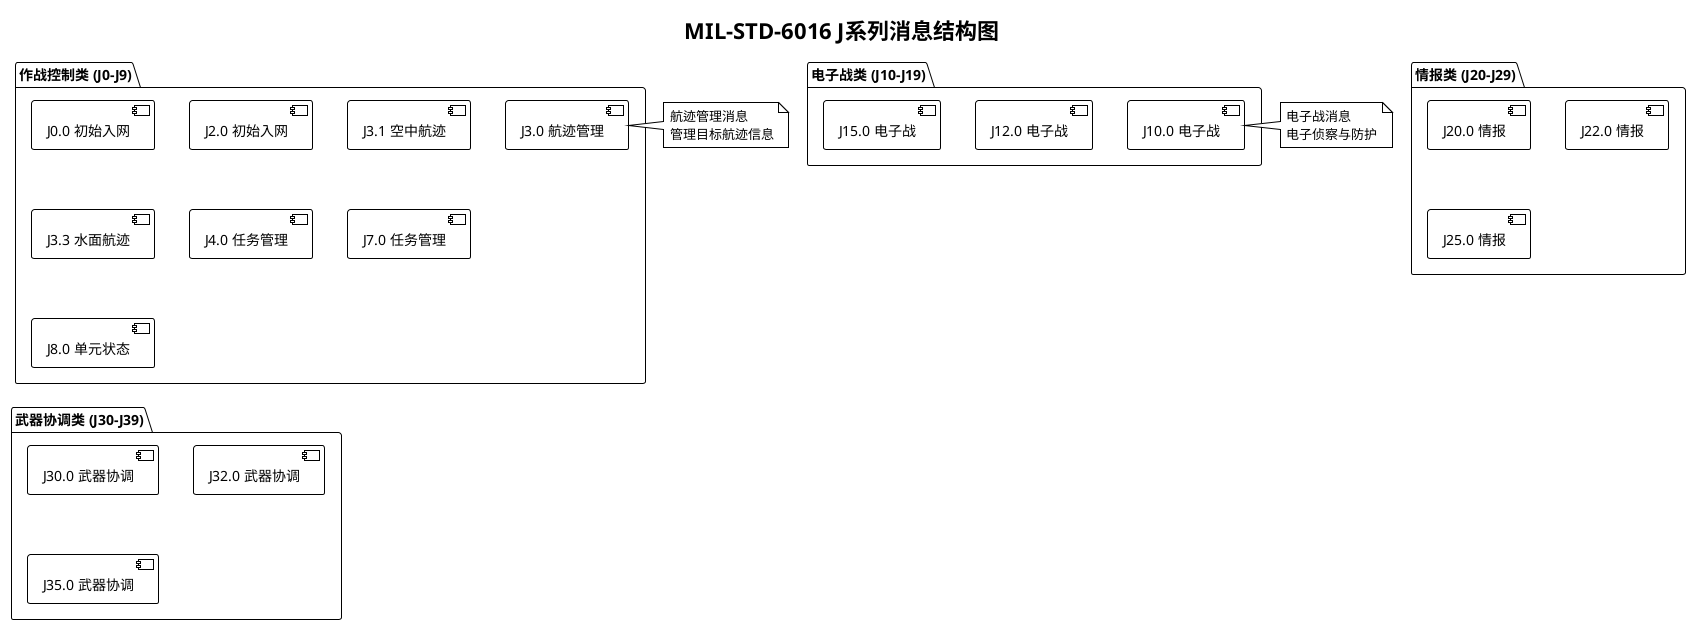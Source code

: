 @startuml
!theme plain
skinparam backgroundColor white
skinparam component {
    BackgroundColor white
    BorderColor black
    FontColor black
}
skinparam package {
    BackgroundColor white
    BorderColor black
    FontColor black
}
skinparam note {
    BackgroundColor white
    BorderColor black
    FontColor black
}

title MIL-STD-6016 J系列消息结构图

package "作战控制类 (J0-J9)" {
    [J0.0 初始入网] as J00
    [J2.0 初始入网] as J20
    [J3.0 航迹管理] as J30
    [J3.1 空中航迹] as J31
    [J3.3 水面航迹] as J33
    [J4.0 任务管理] as J40
    [J7.0 任务管理] as J70
    [J8.0 单元状态] as J80
}

package "电子战类 (J10-J19)" {
    [J10.0 电子战] as J100
    [J12.0 电子战] as J120
    [J15.0 电子战] as J150
}

package "情报类 (J20-J29)" {
    [J20.0 情报] as J200
    [J22.0 情报] as J220
    [J25.0 情报] as J250
}

package "武器协调类 (J30-J39)" {
    [J30.0 武器协调] as J300
    [J32.0 武器协调] as J320
    [J35.0 武器协调] as J350
}

note right of J30
航迹管理消息
管理目标航迹信息
end note

note right of J100
电子战消息
电子侦察与防护
end note

@enduml
